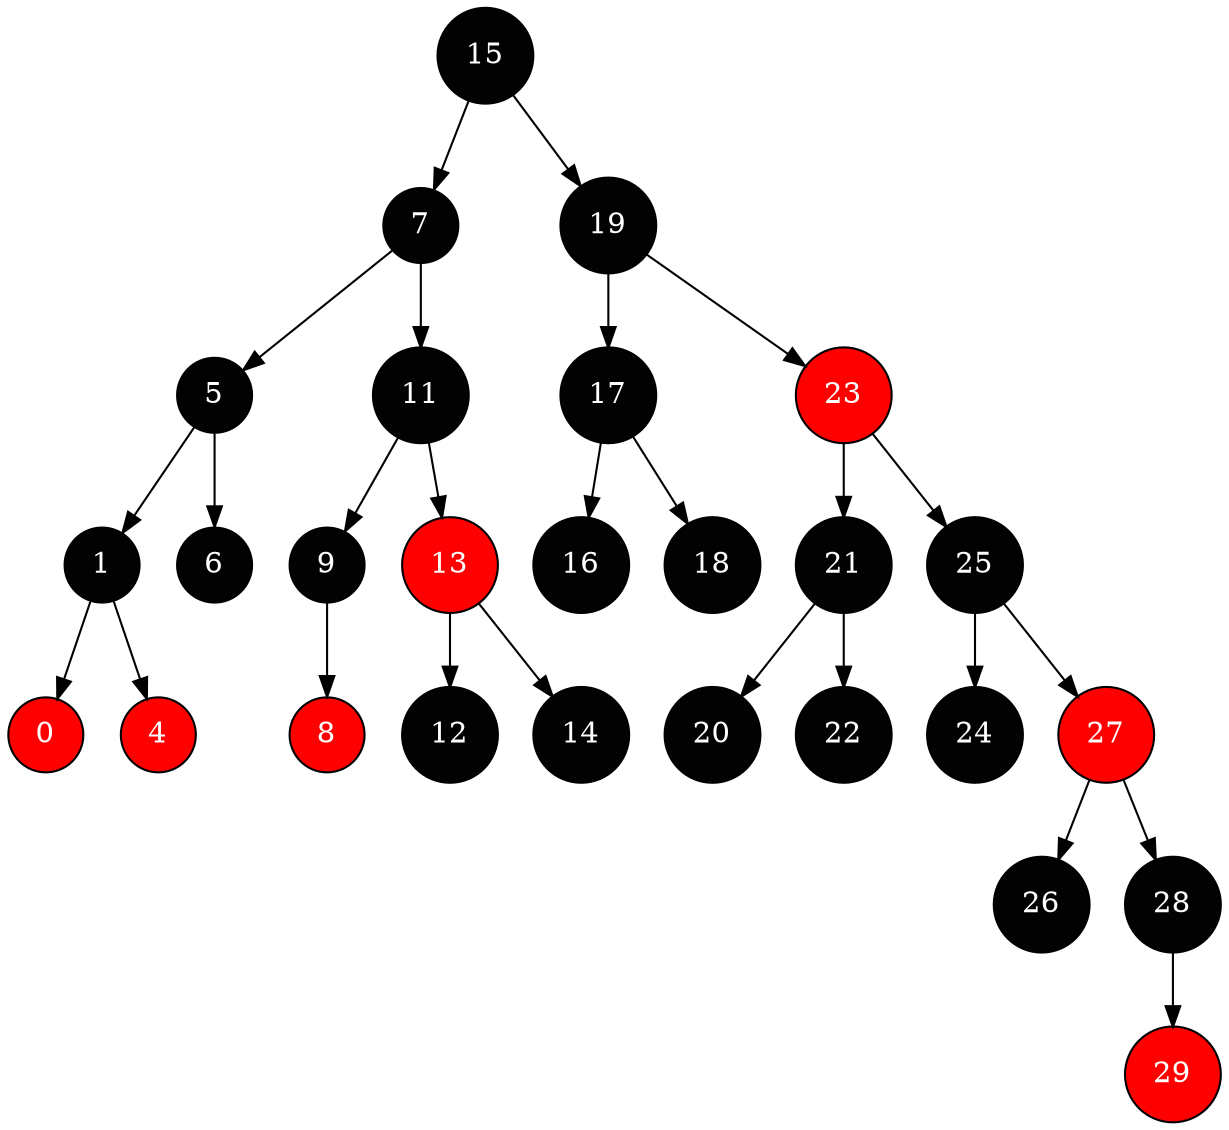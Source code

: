 digraph test {
    node[
    shape = circle,              //ノードの形を指定する
    style = "solid,filled"    //ノードの枠線のスタイルと塗つぶしの指定
    fillcolor = "#020202",    //ノードを塗りつぶす色
    fontcolor = "#ffffff"         //ノードラベルフォントカラー
    ];

15 -> 7;
15 -> 19;
7 -> 5;
7 -> 11;
5 -> 1;
5 -> 6;
1 -> 0;
0[fillcolor = "#FF0000"];
1 -> 4;
4[fillcolor = "#FF0000"];
11 -> 9;
11 -> 13;
13[fillcolor = "#FF0000"];
9 -> 8;
8[fillcolor = "#FF0000"];
13 -> 12;
13 -> 14;
19 -> 17;
19 -> 23;
23[fillcolor = "#FF0000"];
17 -> 16;
17 -> 18;
23 -> 21;
23 -> 25;
21 -> 20;
21 -> 22;
25 -> 24;
25 -> 27;
27[fillcolor = "#FF0000"];
27 -> 26;
27 -> 28;
28 -> 29;
29[fillcolor = "#FF0000"];
}